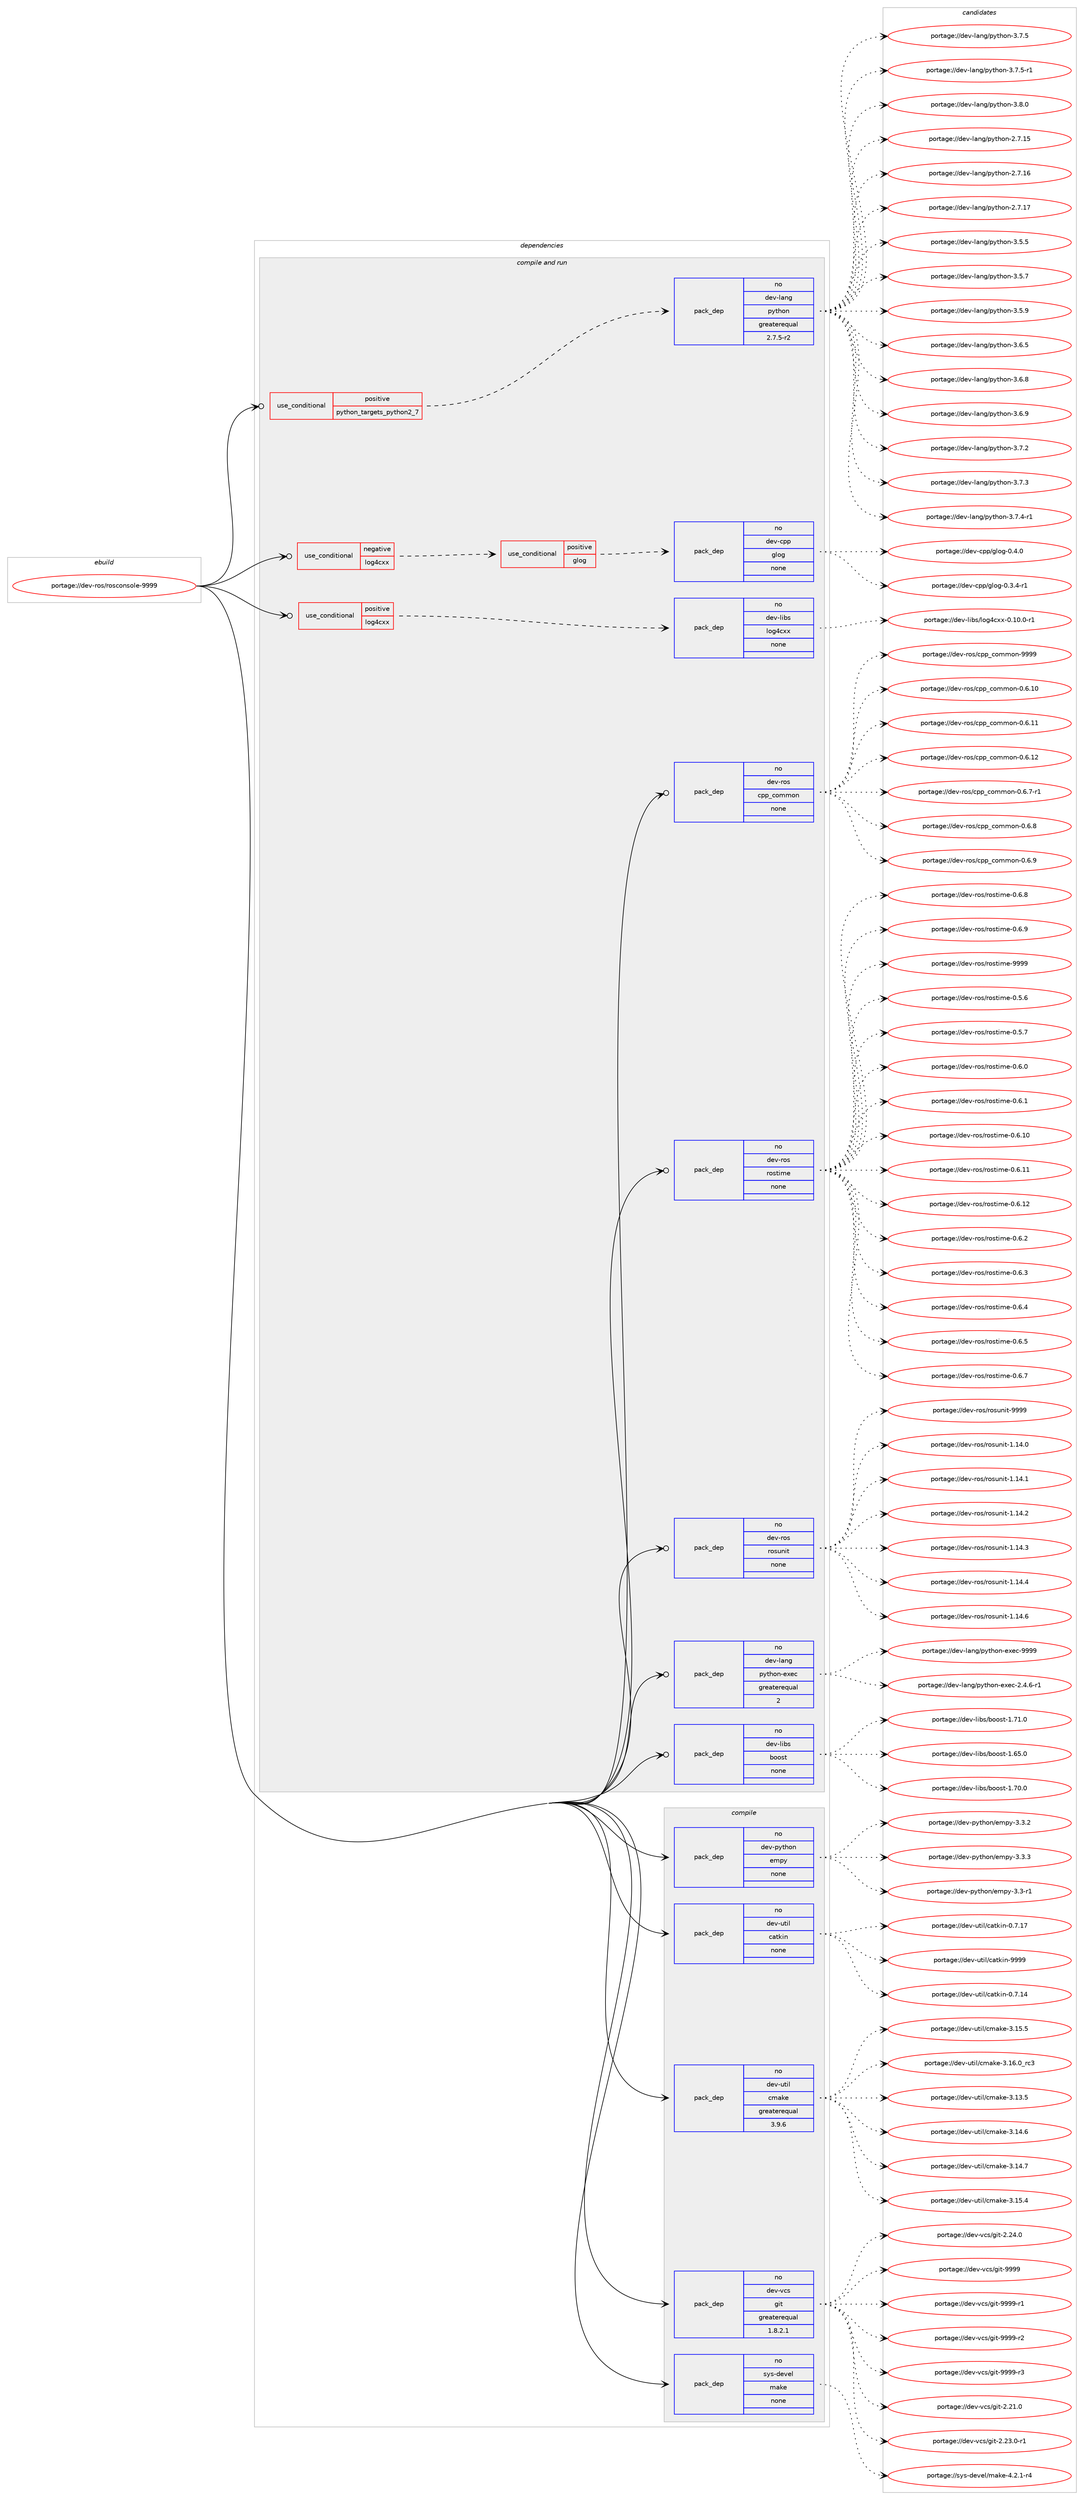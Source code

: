 digraph prolog {

# *************
# Graph options
# *************

newrank=true;
concentrate=true;
compound=true;
graph [rankdir=LR,fontname=Helvetica,fontsize=10,ranksep=1.5];#, ranksep=2.5, nodesep=0.2];
edge  [arrowhead=vee];
node  [fontname=Helvetica,fontsize=10];

# **********
# The ebuild
# **********

subgraph cluster_leftcol {
color=gray;
rank=same;
label=<<i>ebuild</i>>;
id [label="portage://dev-ros/rosconsole-9999", color=red, width=4, href="../dev-ros/rosconsole-9999.svg"];
}

# ****************
# The dependencies
# ****************

subgraph cluster_midcol {
color=gray;
label=<<i>dependencies</i>>;
subgraph cluster_compile {
fillcolor="#eeeeee";
style=filled;
label=<<i>compile</i>>;
subgraph pack148469 {
dependency195749 [label=<<TABLE BORDER="0" CELLBORDER="1" CELLSPACING="0" CELLPADDING="4" WIDTH="220"><TR><TD ROWSPAN="6" CELLPADDING="30">pack_dep</TD></TR><TR><TD WIDTH="110">no</TD></TR><TR><TD>dev-python</TD></TR><TR><TD>empy</TD></TR><TR><TD>none</TD></TR><TR><TD></TD></TR></TABLE>>, shape=none, color=blue];
}
id:e -> dependency195749:w [weight=20,style="solid",arrowhead="vee"];
subgraph pack148470 {
dependency195750 [label=<<TABLE BORDER="0" CELLBORDER="1" CELLSPACING="0" CELLPADDING="4" WIDTH="220"><TR><TD ROWSPAN="6" CELLPADDING="30">pack_dep</TD></TR><TR><TD WIDTH="110">no</TD></TR><TR><TD>dev-util</TD></TR><TR><TD>catkin</TD></TR><TR><TD>none</TD></TR><TR><TD></TD></TR></TABLE>>, shape=none, color=blue];
}
id:e -> dependency195750:w [weight=20,style="solid",arrowhead="vee"];
subgraph pack148471 {
dependency195751 [label=<<TABLE BORDER="0" CELLBORDER="1" CELLSPACING="0" CELLPADDING="4" WIDTH="220"><TR><TD ROWSPAN="6" CELLPADDING="30">pack_dep</TD></TR><TR><TD WIDTH="110">no</TD></TR><TR><TD>dev-util</TD></TR><TR><TD>cmake</TD></TR><TR><TD>greaterequal</TD></TR><TR><TD>3.9.6</TD></TR></TABLE>>, shape=none, color=blue];
}
id:e -> dependency195751:w [weight=20,style="solid",arrowhead="vee"];
subgraph pack148472 {
dependency195752 [label=<<TABLE BORDER="0" CELLBORDER="1" CELLSPACING="0" CELLPADDING="4" WIDTH="220"><TR><TD ROWSPAN="6" CELLPADDING="30">pack_dep</TD></TR><TR><TD WIDTH="110">no</TD></TR><TR><TD>dev-vcs</TD></TR><TR><TD>git</TD></TR><TR><TD>greaterequal</TD></TR><TR><TD>1.8.2.1</TD></TR></TABLE>>, shape=none, color=blue];
}
id:e -> dependency195752:w [weight=20,style="solid",arrowhead="vee"];
subgraph pack148473 {
dependency195753 [label=<<TABLE BORDER="0" CELLBORDER="1" CELLSPACING="0" CELLPADDING="4" WIDTH="220"><TR><TD ROWSPAN="6" CELLPADDING="30">pack_dep</TD></TR><TR><TD WIDTH="110">no</TD></TR><TR><TD>sys-devel</TD></TR><TR><TD>make</TD></TR><TR><TD>none</TD></TR><TR><TD></TD></TR></TABLE>>, shape=none, color=blue];
}
id:e -> dependency195753:w [weight=20,style="solid",arrowhead="vee"];
}
subgraph cluster_compileandrun {
fillcolor="#eeeeee";
style=filled;
label=<<i>compile and run</i>>;
subgraph cond43852 {
dependency195754 [label=<<TABLE BORDER="0" CELLBORDER="1" CELLSPACING="0" CELLPADDING="4"><TR><TD ROWSPAN="3" CELLPADDING="10">use_conditional</TD></TR><TR><TD>negative</TD></TR><TR><TD>log4cxx</TD></TR></TABLE>>, shape=none, color=red];
subgraph cond43853 {
dependency195755 [label=<<TABLE BORDER="0" CELLBORDER="1" CELLSPACING="0" CELLPADDING="4"><TR><TD ROWSPAN="3" CELLPADDING="10">use_conditional</TD></TR><TR><TD>positive</TD></TR><TR><TD>glog</TD></TR></TABLE>>, shape=none, color=red];
subgraph pack148474 {
dependency195756 [label=<<TABLE BORDER="0" CELLBORDER="1" CELLSPACING="0" CELLPADDING="4" WIDTH="220"><TR><TD ROWSPAN="6" CELLPADDING="30">pack_dep</TD></TR><TR><TD WIDTH="110">no</TD></TR><TR><TD>dev-cpp</TD></TR><TR><TD>glog</TD></TR><TR><TD>none</TD></TR><TR><TD></TD></TR></TABLE>>, shape=none, color=blue];
}
dependency195755:e -> dependency195756:w [weight=20,style="dashed",arrowhead="vee"];
}
dependency195754:e -> dependency195755:w [weight=20,style="dashed",arrowhead="vee"];
}
id:e -> dependency195754:w [weight=20,style="solid",arrowhead="odotvee"];
subgraph cond43854 {
dependency195757 [label=<<TABLE BORDER="0" CELLBORDER="1" CELLSPACING="0" CELLPADDING="4"><TR><TD ROWSPAN="3" CELLPADDING="10">use_conditional</TD></TR><TR><TD>positive</TD></TR><TR><TD>log4cxx</TD></TR></TABLE>>, shape=none, color=red];
subgraph pack148475 {
dependency195758 [label=<<TABLE BORDER="0" CELLBORDER="1" CELLSPACING="0" CELLPADDING="4" WIDTH="220"><TR><TD ROWSPAN="6" CELLPADDING="30">pack_dep</TD></TR><TR><TD WIDTH="110">no</TD></TR><TR><TD>dev-libs</TD></TR><TR><TD>log4cxx</TD></TR><TR><TD>none</TD></TR><TR><TD></TD></TR></TABLE>>, shape=none, color=blue];
}
dependency195757:e -> dependency195758:w [weight=20,style="dashed",arrowhead="vee"];
}
id:e -> dependency195757:w [weight=20,style="solid",arrowhead="odotvee"];
subgraph cond43855 {
dependency195759 [label=<<TABLE BORDER="0" CELLBORDER="1" CELLSPACING="0" CELLPADDING="4"><TR><TD ROWSPAN="3" CELLPADDING="10">use_conditional</TD></TR><TR><TD>positive</TD></TR><TR><TD>python_targets_python2_7</TD></TR></TABLE>>, shape=none, color=red];
subgraph pack148476 {
dependency195760 [label=<<TABLE BORDER="0" CELLBORDER="1" CELLSPACING="0" CELLPADDING="4" WIDTH="220"><TR><TD ROWSPAN="6" CELLPADDING="30">pack_dep</TD></TR><TR><TD WIDTH="110">no</TD></TR><TR><TD>dev-lang</TD></TR><TR><TD>python</TD></TR><TR><TD>greaterequal</TD></TR><TR><TD>2.7.5-r2</TD></TR></TABLE>>, shape=none, color=blue];
}
dependency195759:e -> dependency195760:w [weight=20,style="dashed",arrowhead="vee"];
}
id:e -> dependency195759:w [weight=20,style="solid",arrowhead="odotvee"];
subgraph pack148477 {
dependency195761 [label=<<TABLE BORDER="0" CELLBORDER="1" CELLSPACING="0" CELLPADDING="4" WIDTH="220"><TR><TD ROWSPAN="6" CELLPADDING="30">pack_dep</TD></TR><TR><TD WIDTH="110">no</TD></TR><TR><TD>dev-lang</TD></TR><TR><TD>python-exec</TD></TR><TR><TD>greaterequal</TD></TR><TR><TD>2</TD></TR></TABLE>>, shape=none, color=blue];
}
id:e -> dependency195761:w [weight=20,style="solid",arrowhead="odotvee"];
subgraph pack148478 {
dependency195762 [label=<<TABLE BORDER="0" CELLBORDER="1" CELLSPACING="0" CELLPADDING="4" WIDTH="220"><TR><TD ROWSPAN="6" CELLPADDING="30">pack_dep</TD></TR><TR><TD WIDTH="110">no</TD></TR><TR><TD>dev-libs</TD></TR><TR><TD>boost</TD></TR><TR><TD>none</TD></TR><TR><TD></TD></TR></TABLE>>, shape=none, color=blue];
}
id:e -> dependency195762:w [weight=20,style="solid",arrowhead="odotvee"];
subgraph pack148479 {
dependency195763 [label=<<TABLE BORDER="0" CELLBORDER="1" CELLSPACING="0" CELLPADDING="4" WIDTH="220"><TR><TD ROWSPAN="6" CELLPADDING="30">pack_dep</TD></TR><TR><TD WIDTH="110">no</TD></TR><TR><TD>dev-ros</TD></TR><TR><TD>cpp_common</TD></TR><TR><TD>none</TD></TR><TR><TD></TD></TR></TABLE>>, shape=none, color=blue];
}
id:e -> dependency195763:w [weight=20,style="solid",arrowhead="odotvee"];
subgraph pack148480 {
dependency195764 [label=<<TABLE BORDER="0" CELLBORDER="1" CELLSPACING="0" CELLPADDING="4" WIDTH="220"><TR><TD ROWSPAN="6" CELLPADDING="30">pack_dep</TD></TR><TR><TD WIDTH="110">no</TD></TR><TR><TD>dev-ros</TD></TR><TR><TD>rostime</TD></TR><TR><TD>none</TD></TR><TR><TD></TD></TR></TABLE>>, shape=none, color=blue];
}
id:e -> dependency195764:w [weight=20,style="solid",arrowhead="odotvee"];
subgraph pack148481 {
dependency195765 [label=<<TABLE BORDER="0" CELLBORDER="1" CELLSPACING="0" CELLPADDING="4" WIDTH="220"><TR><TD ROWSPAN="6" CELLPADDING="30">pack_dep</TD></TR><TR><TD WIDTH="110">no</TD></TR><TR><TD>dev-ros</TD></TR><TR><TD>rosunit</TD></TR><TR><TD>none</TD></TR><TR><TD></TD></TR></TABLE>>, shape=none, color=blue];
}
id:e -> dependency195765:w [weight=20,style="solid",arrowhead="odotvee"];
}
subgraph cluster_run {
fillcolor="#eeeeee";
style=filled;
label=<<i>run</i>>;
}
}

# **************
# The candidates
# **************

subgraph cluster_choices {
rank=same;
color=gray;
label=<<i>candidates</i>>;

subgraph choice148469 {
color=black;
nodesep=1;
choiceportage1001011184511212111610411111047101109112121455146514511449 [label="portage://dev-python/empy-3.3-r1", color=red, width=4,href="../dev-python/empy-3.3-r1.svg"];
choiceportage1001011184511212111610411111047101109112121455146514650 [label="portage://dev-python/empy-3.3.2", color=red, width=4,href="../dev-python/empy-3.3.2.svg"];
choiceportage1001011184511212111610411111047101109112121455146514651 [label="portage://dev-python/empy-3.3.3", color=red, width=4,href="../dev-python/empy-3.3.3.svg"];
dependency195749:e -> choiceportage1001011184511212111610411111047101109112121455146514511449:w [style=dotted,weight="100"];
dependency195749:e -> choiceportage1001011184511212111610411111047101109112121455146514650:w [style=dotted,weight="100"];
dependency195749:e -> choiceportage1001011184511212111610411111047101109112121455146514651:w [style=dotted,weight="100"];
}
subgraph choice148470 {
color=black;
nodesep=1;
choiceportage1001011184511711610510847999711610710511045484655464952 [label="portage://dev-util/catkin-0.7.14", color=red, width=4,href="../dev-util/catkin-0.7.14.svg"];
choiceportage1001011184511711610510847999711610710511045484655464955 [label="portage://dev-util/catkin-0.7.17", color=red, width=4,href="../dev-util/catkin-0.7.17.svg"];
choiceportage100101118451171161051084799971161071051104557575757 [label="portage://dev-util/catkin-9999", color=red, width=4,href="../dev-util/catkin-9999.svg"];
dependency195750:e -> choiceportage1001011184511711610510847999711610710511045484655464952:w [style=dotted,weight="100"];
dependency195750:e -> choiceportage1001011184511711610510847999711610710511045484655464955:w [style=dotted,weight="100"];
dependency195750:e -> choiceportage100101118451171161051084799971161071051104557575757:w [style=dotted,weight="100"];
}
subgraph choice148471 {
color=black;
nodesep=1;
choiceportage1001011184511711610510847991099710710145514649514653 [label="portage://dev-util/cmake-3.13.5", color=red, width=4,href="../dev-util/cmake-3.13.5.svg"];
choiceportage1001011184511711610510847991099710710145514649524654 [label="portage://dev-util/cmake-3.14.6", color=red, width=4,href="../dev-util/cmake-3.14.6.svg"];
choiceportage1001011184511711610510847991099710710145514649524655 [label="portage://dev-util/cmake-3.14.7", color=red, width=4,href="../dev-util/cmake-3.14.7.svg"];
choiceportage1001011184511711610510847991099710710145514649534652 [label="portage://dev-util/cmake-3.15.4", color=red, width=4,href="../dev-util/cmake-3.15.4.svg"];
choiceportage1001011184511711610510847991099710710145514649534653 [label="portage://dev-util/cmake-3.15.5", color=red, width=4,href="../dev-util/cmake-3.15.5.svg"];
choiceportage1001011184511711610510847991099710710145514649544648951149951 [label="portage://dev-util/cmake-3.16.0_rc3", color=red, width=4,href="../dev-util/cmake-3.16.0_rc3.svg"];
dependency195751:e -> choiceportage1001011184511711610510847991099710710145514649514653:w [style=dotted,weight="100"];
dependency195751:e -> choiceportage1001011184511711610510847991099710710145514649524654:w [style=dotted,weight="100"];
dependency195751:e -> choiceportage1001011184511711610510847991099710710145514649524655:w [style=dotted,weight="100"];
dependency195751:e -> choiceportage1001011184511711610510847991099710710145514649534652:w [style=dotted,weight="100"];
dependency195751:e -> choiceportage1001011184511711610510847991099710710145514649534653:w [style=dotted,weight="100"];
dependency195751:e -> choiceportage1001011184511711610510847991099710710145514649544648951149951:w [style=dotted,weight="100"];
}
subgraph choice148472 {
color=black;
nodesep=1;
choiceportage10010111845118991154710310511645504650494648 [label="portage://dev-vcs/git-2.21.0", color=red, width=4,href="../dev-vcs/git-2.21.0.svg"];
choiceportage100101118451189911547103105116455046505146484511449 [label="portage://dev-vcs/git-2.23.0-r1", color=red, width=4,href="../dev-vcs/git-2.23.0-r1.svg"];
choiceportage10010111845118991154710310511645504650524648 [label="portage://dev-vcs/git-2.24.0", color=red, width=4,href="../dev-vcs/git-2.24.0.svg"];
choiceportage1001011184511899115471031051164557575757 [label="portage://dev-vcs/git-9999", color=red, width=4,href="../dev-vcs/git-9999.svg"];
choiceportage10010111845118991154710310511645575757574511449 [label="portage://dev-vcs/git-9999-r1", color=red, width=4,href="../dev-vcs/git-9999-r1.svg"];
choiceportage10010111845118991154710310511645575757574511450 [label="portage://dev-vcs/git-9999-r2", color=red, width=4,href="../dev-vcs/git-9999-r2.svg"];
choiceportage10010111845118991154710310511645575757574511451 [label="portage://dev-vcs/git-9999-r3", color=red, width=4,href="../dev-vcs/git-9999-r3.svg"];
dependency195752:e -> choiceportage10010111845118991154710310511645504650494648:w [style=dotted,weight="100"];
dependency195752:e -> choiceportage100101118451189911547103105116455046505146484511449:w [style=dotted,weight="100"];
dependency195752:e -> choiceportage10010111845118991154710310511645504650524648:w [style=dotted,weight="100"];
dependency195752:e -> choiceportage1001011184511899115471031051164557575757:w [style=dotted,weight="100"];
dependency195752:e -> choiceportage10010111845118991154710310511645575757574511449:w [style=dotted,weight="100"];
dependency195752:e -> choiceportage10010111845118991154710310511645575757574511450:w [style=dotted,weight="100"];
dependency195752:e -> choiceportage10010111845118991154710310511645575757574511451:w [style=dotted,weight="100"];
}
subgraph choice148473 {
color=black;
nodesep=1;
choiceportage1151211154510010111810110847109971071014552465046494511452 [label="portage://sys-devel/make-4.2.1-r4", color=red, width=4,href="../sys-devel/make-4.2.1-r4.svg"];
dependency195753:e -> choiceportage1151211154510010111810110847109971071014552465046494511452:w [style=dotted,weight="100"];
}
subgraph choice148474 {
color=black;
nodesep=1;
choiceportage1001011184599112112471031081111034548465146524511449 [label="portage://dev-cpp/glog-0.3.4-r1", color=red, width=4,href="../dev-cpp/glog-0.3.4-r1.svg"];
choiceportage100101118459911211247103108111103454846524648 [label="portage://dev-cpp/glog-0.4.0", color=red, width=4,href="../dev-cpp/glog-0.4.0.svg"];
dependency195756:e -> choiceportage1001011184599112112471031081111034548465146524511449:w [style=dotted,weight="100"];
dependency195756:e -> choiceportage100101118459911211247103108111103454846524648:w [style=dotted,weight="100"];
}
subgraph choice148475 {
color=black;
nodesep=1;
choiceportage1001011184510810598115471081111035299120120454846494846484511449 [label="portage://dev-libs/log4cxx-0.10.0-r1", color=red, width=4,href="../dev-libs/log4cxx-0.10.0-r1.svg"];
dependency195758:e -> choiceportage1001011184510810598115471081111035299120120454846494846484511449:w [style=dotted,weight="100"];
}
subgraph choice148476 {
color=black;
nodesep=1;
choiceportage10010111845108971101034711212111610411111045504655464953 [label="portage://dev-lang/python-2.7.15", color=red, width=4,href="../dev-lang/python-2.7.15.svg"];
choiceportage10010111845108971101034711212111610411111045504655464954 [label="portage://dev-lang/python-2.7.16", color=red, width=4,href="../dev-lang/python-2.7.16.svg"];
choiceportage10010111845108971101034711212111610411111045504655464955 [label="portage://dev-lang/python-2.7.17", color=red, width=4,href="../dev-lang/python-2.7.17.svg"];
choiceportage100101118451089711010347112121116104111110455146534653 [label="portage://dev-lang/python-3.5.5", color=red, width=4,href="../dev-lang/python-3.5.5.svg"];
choiceportage100101118451089711010347112121116104111110455146534655 [label="portage://dev-lang/python-3.5.7", color=red, width=4,href="../dev-lang/python-3.5.7.svg"];
choiceportage100101118451089711010347112121116104111110455146534657 [label="portage://dev-lang/python-3.5.9", color=red, width=4,href="../dev-lang/python-3.5.9.svg"];
choiceportage100101118451089711010347112121116104111110455146544653 [label="portage://dev-lang/python-3.6.5", color=red, width=4,href="../dev-lang/python-3.6.5.svg"];
choiceportage100101118451089711010347112121116104111110455146544656 [label="portage://dev-lang/python-3.6.8", color=red, width=4,href="../dev-lang/python-3.6.8.svg"];
choiceportage100101118451089711010347112121116104111110455146544657 [label="portage://dev-lang/python-3.6.9", color=red, width=4,href="../dev-lang/python-3.6.9.svg"];
choiceportage100101118451089711010347112121116104111110455146554650 [label="portage://dev-lang/python-3.7.2", color=red, width=4,href="../dev-lang/python-3.7.2.svg"];
choiceportage100101118451089711010347112121116104111110455146554651 [label="portage://dev-lang/python-3.7.3", color=red, width=4,href="../dev-lang/python-3.7.3.svg"];
choiceportage1001011184510897110103471121211161041111104551465546524511449 [label="portage://dev-lang/python-3.7.4-r1", color=red, width=4,href="../dev-lang/python-3.7.4-r1.svg"];
choiceportage100101118451089711010347112121116104111110455146554653 [label="portage://dev-lang/python-3.7.5", color=red, width=4,href="../dev-lang/python-3.7.5.svg"];
choiceportage1001011184510897110103471121211161041111104551465546534511449 [label="portage://dev-lang/python-3.7.5-r1", color=red, width=4,href="../dev-lang/python-3.7.5-r1.svg"];
choiceportage100101118451089711010347112121116104111110455146564648 [label="portage://dev-lang/python-3.8.0", color=red, width=4,href="../dev-lang/python-3.8.0.svg"];
dependency195760:e -> choiceportage10010111845108971101034711212111610411111045504655464953:w [style=dotted,weight="100"];
dependency195760:e -> choiceportage10010111845108971101034711212111610411111045504655464954:w [style=dotted,weight="100"];
dependency195760:e -> choiceportage10010111845108971101034711212111610411111045504655464955:w [style=dotted,weight="100"];
dependency195760:e -> choiceportage100101118451089711010347112121116104111110455146534653:w [style=dotted,weight="100"];
dependency195760:e -> choiceportage100101118451089711010347112121116104111110455146534655:w [style=dotted,weight="100"];
dependency195760:e -> choiceportage100101118451089711010347112121116104111110455146534657:w [style=dotted,weight="100"];
dependency195760:e -> choiceportage100101118451089711010347112121116104111110455146544653:w [style=dotted,weight="100"];
dependency195760:e -> choiceportage100101118451089711010347112121116104111110455146544656:w [style=dotted,weight="100"];
dependency195760:e -> choiceportage100101118451089711010347112121116104111110455146544657:w [style=dotted,weight="100"];
dependency195760:e -> choiceportage100101118451089711010347112121116104111110455146554650:w [style=dotted,weight="100"];
dependency195760:e -> choiceportage100101118451089711010347112121116104111110455146554651:w [style=dotted,weight="100"];
dependency195760:e -> choiceportage1001011184510897110103471121211161041111104551465546524511449:w [style=dotted,weight="100"];
dependency195760:e -> choiceportage100101118451089711010347112121116104111110455146554653:w [style=dotted,weight="100"];
dependency195760:e -> choiceportage1001011184510897110103471121211161041111104551465546534511449:w [style=dotted,weight="100"];
dependency195760:e -> choiceportage100101118451089711010347112121116104111110455146564648:w [style=dotted,weight="100"];
}
subgraph choice148477 {
color=black;
nodesep=1;
choiceportage10010111845108971101034711212111610411111045101120101994550465246544511449 [label="portage://dev-lang/python-exec-2.4.6-r1", color=red, width=4,href="../dev-lang/python-exec-2.4.6-r1.svg"];
choiceportage10010111845108971101034711212111610411111045101120101994557575757 [label="portage://dev-lang/python-exec-9999", color=red, width=4,href="../dev-lang/python-exec-9999.svg"];
dependency195761:e -> choiceportage10010111845108971101034711212111610411111045101120101994550465246544511449:w [style=dotted,weight="100"];
dependency195761:e -> choiceportage10010111845108971101034711212111610411111045101120101994557575757:w [style=dotted,weight="100"];
}
subgraph choice148478 {
color=black;
nodesep=1;
choiceportage1001011184510810598115479811111111511645494654534648 [label="portage://dev-libs/boost-1.65.0", color=red, width=4,href="../dev-libs/boost-1.65.0.svg"];
choiceportage1001011184510810598115479811111111511645494655484648 [label="portage://dev-libs/boost-1.70.0", color=red, width=4,href="../dev-libs/boost-1.70.0.svg"];
choiceportage1001011184510810598115479811111111511645494655494648 [label="portage://dev-libs/boost-1.71.0", color=red, width=4,href="../dev-libs/boost-1.71.0.svg"];
dependency195762:e -> choiceportage1001011184510810598115479811111111511645494654534648:w [style=dotted,weight="100"];
dependency195762:e -> choiceportage1001011184510810598115479811111111511645494655484648:w [style=dotted,weight="100"];
dependency195762:e -> choiceportage1001011184510810598115479811111111511645494655494648:w [style=dotted,weight="100"];
}
subgraph choice148479 {
color=black;
nodesep=1;
choiceportage100101118451141111154799112112959911110910911111045484654464948 [label="portage://dev-ros/cpp_common-0.6.10", color=red, width=4,href="../dev-ros/cpp_common-0.6.10.svg"];
choiceportage100101118451141111154799112112959911110910911111045484654464949 [label="portage://dev-ros/cpp_common-0.6.11", color=red, width=4,href="../dev-ros/cpp_common-0.6.11.svg"];
choiceportage100101118451141111154799112112959911110910911111045484654464950 [label="portage://dev-ros/cpp_common-0.6.12", color=red, width=4,href="../dev-ros/cpp_common-0.6.12.svg"];
choiceportage10010111845114111115479911211295991111091091111104548465446554511449 [label="portage://dev-ros/cpp_common-0.6.7-r1", color=red, width=4,href="../dev-ros/cpp_common-0.6.7-r1.svg"];
choiceportage1001011184511411111547991121129599111109109111110454846544656 [label="portage://dev-ros/cpp_common-0.6.8", color=red, width=4,href="../dev-ros/cpp_common-0.6.8.svg"];
choiceportage1001011184511411111547991121129599111109109111110454846544657 [label="portage://dev-ros/cpp_common-0.6.9", color=red, width=4,href="../dev-ros/cpp_common-0.6.9.svg"];
choiceportage10010111845114111115479911211295991111091091111104557575757 [label="portage://dev-ros/cpp_common-9999", color=red, width=4,href="../dev-ros/cpp_common-9999.svg"];
dependency195763:e -> choiceportage100101118451141111154799112112959911110910911111045484654464948:w [style=dotted,weight="100"];
dependency195763:e -> choiceportage100101118451141111154799112112959911110910911111045484654464949:w [style=dotted,weight="100"];
dependency195763:e -> choiceportage100101118451141111154799112112959911110910911111045484654464950:w [style=dotted,weight="100"];
dependency195763:e -> choiceportage10010111845114111115479911211295991111091091111104548465446554511449:w [style=dotted,weight="100"];
dependency195763:e -> choiceportage1001011184511411111547991121129599111109109111110454846544656:w [style=dotted,weight="100"];
dependency195763:e -> choiceportage1001011184511411111547991121129599111109109111110454846544657:w [style=dotted,weight="100"];
dependency195763:e -> choiceportage10010111845114111115479911211295991111091091111104557575757:w [style=dotted,weight="100"];
}
subgraph choice148480 {
color=black;
nodesep=1;
choiceportage1001011184511411111547114111115116105109101454846534654 [label="portage://dev-ros/rostime-0.5.6", color=red, width=4,href="../dev-ros/rostime-0.5.6.svg"];
choiceportage1001011184511411111547114111115116105109101454846534655 [label="portage://dev-ros/rostime-0.5.7", color=red, width=4,href="../dev-ros/rostime-0.5.7.svg"];
choiceportage1001011184511411111547114111115116105109101454846544648 [label="portage://dev-ros/rostime-0.6.0", color=red, width=4,href="../dev-ros/rostime-0.6.0.svg"];
choiceportage1001011184511411111547114111115116105109101454846544649 [label="portage://dev-ros/rostime-0.6.1", color=red, width=4,href="../dev-ros/rostime-0.6.1.svg"];
choiceportage100101118451141111154711411111511610510910145484654464948 [label="portage://dev-ros/rostime-0.6.10", color=red, width=4,href="../dev-ros/rostime-0.6.10.svg"];
choiceportage100101118451141111154711411111511610510910145484654464949 [label="portage://dev-ros/rostime-0.6.11", color=red, width=4,href="../dev-ros/rostime-0.6.11.svg"];
choiceportage100101118451141111154711411111511610510910145484654464950 [label="portage://dev-ros/rostime-0.6.12", color=red, width=4,href="../dev-ros/rostime-0.6.12.svg"];
choiceportage1001011184511411111547114111115116105109101454846544650 [label="portage://dev-ros/rostime-0.6.2", color=red, width=4,href="../dev-ros/rostime-0.6.2.svg"];
choiceportage1001011184511411111547114111115116105109101454846544651 [label="portage://dev-ros/rostime-0.6.3", color=red, width=4,href="../dev-ros/rostime-0.6.3.svg"];
choiceportage1001011184511411111547114111115116105109101454846544652 [label="portage://dev-ros/rostime-0.6.4", color=red, width=4,href="../dev-ros/rostime-0.6.4.svg"];
choiceportage1001011184511411111547114111115116105109101454846544653 [label="portage://dev-ros/rostime-0.6.5", color=red, width=4,href="../dev-ros/rostime-0.6.5.svg"];
choiceportage1001011184511411111547114111115116105109101454846544655 [label="portage://dev-ros/rostime-0.6.7", color=red, width=4,href="../dev-ros/rostime-0.6.7.svg"];
choiceportage1001011184511411111547114111115116105109101454846544656 [label="portage://dev-ros/rostime-0.6.8", color=red, width=4,href="../dev-ros/rostime-0.6.8.svg"];
choiceportage1001011184511411111547114111115116105109101454846544657 [label="portage://dev-ros/rostime-0.6.9", color=red, width=4,href="../dev-ros/rostime-0.6.9.svg"];
choiceportage10010111845114111115471141111151161051091014557575757 [label="portage://dev-ros/rostime-9999", color=red, width=4,href="../dev-ros/rostime-9999.svg"];
dependency195764:e -> choiceportage1001011184511411111547114111115116105109101454846534654:w [style=dotted,weight="100"];
dependency195764:e -> choiceportage1001011184511411111547114111115116105109101454846534655:w [style=dotted,weight="100"];
dependency195764:e -> choiceportage1001011184511411111547114111115116105109101454846544648:w [style=dotted,weight="100"];
dependency195764:e -> choiceportage1001011184511411111547114111115116105109101454846544649:w [style=dotted,weight="100"];
dependency195764:e -> choiceportage100101118451141111154711411111511610510910145484654464948:w [style=dotted,weight="100"];
dependency195764:e -> choiceportage100101118451141111154711411111511610510910145484654464949:w [style=dotted,weight="100"];
dependency195764:e -> choiceportage100101118451141111154711411111511610510910145484654464950:w [style=dotted,weight="100"];
dependency195764:e -> choiceportage1001011184511411111547114111115116105109101454846544650:w [style=dotted,weight="100"];
dependency195764:e -> choiceportage1001011184511411111547114111115116105109101454846544651:w [style=dotted,weight="100"];
dependency195764:e -> choiceportage1001011184511411111547114111115116105109101454846544652:w [style=dotted,weight="100"];
dependency195764:e -> choiceportage1001011184511411111547114111115116105109101454846544653:w [style=dotted,weight="100"];
dependency195764:e -> choiceportage1001011184511411111547114111115116105109101454846544655:w [style=dotted,weight="100"];
dependency195764:e -> choiceportage1001011184511411111547114111115116105109101454846544656:w [style=dotted,weight="100"];
dependency195764:e -> choiceportage1001011184511411111547114111115116105109101454846544657:w [style=dotted,weight="100"];
dependency195764:e -> choiceportage10010111845114111115471141111151161051091014557575757:w [style=dotted,weight="100"];
}
subgraph choice148481 {
color=black;
nodesep=1;
choiceportage100101118451141111154711411111511711010511645494649524648 [label="portage://dev-ros/rosunit-1.14.0", color=red, width=4,href="../dev-ros/rosunit-1.14.0.svg"];
choiceportage100101118451141111154711411111511711010511645494649524649 [label="portage://dev-ros/rosunit-1.14.1", color=red, width=4,href="../dev-ros/rosunit-1.14.1.svg"];
choiceportage100101118451141111154711411111511711010511645494649524650 [label="portage://dev-ros/rosunit-1.14.2", color=red, width=4,href="../dev-ros/rosunit-1.14.2.svg"];
choiceportage100101118451141111154711411111511711010511645494649524651 [label="portage://dev-ros/rosunit-1.14.3", color=red, width=4,href="../dev-ros/rosunit-1.14.3.svg"];
choiceportage100101118451141111154711411111511711010511645494649524652 [label="portage://dev-ros/rosunit-1.14.4", color=red, width=4,href="../dev-ros/rosunit-1.14.4.svg"];
choiceportage100101118451141111154711411111511711010511645494649524654 [label="portage://dev-ros/rosunit-1.14.6", color=red, width=4,href="../dev-ros/rosunit-1.14.6.svg"];
choiceportage10010111845114111115471141111151171101051164557575757 [label="portage://dev-ros/rosunit-9999", color=red, width=4,href="../dev-ros/rosunit-9999.svg"];
dependency195765:e -> choiceportage100101118451141111154711411111511711010511645494649524648:w [style=dotted,weight="100"];
dependency195765:e -> choiceportage100101118451141111154711411111511711010511645494649524649:w [style=dotted,weight="100"];
dependency195765:e -> choiceportage100101118451141111154711411111511711010511645494649524650:w [style=dotted,weight="100"];
dependency195765:e -> choiceportage100101118451141111154711411111511711010511645494649524651:w [style=dotted,weight="100"];
dependency195765:e -> choiceportage100101118451141111154711411111511711010511645494649524652:w [style=dotted,weight="100"];
dependency195765:e -> choiceportage100101118451141111154711411111511711010511645494649524654:w [style=dotted,weight="100"];
dependency195765:e -> choiceportage10010111845114111115471141111151171101051164557575757:w [style=dotted,weight="100"];
}
}

}
